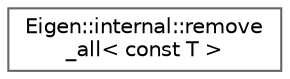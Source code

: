 digraph "Graphical Class Hierarchy"
{
 // LATEX_PDF_SIZE
  bgcolor="transparent";
  edge [fontname=Helvetica,fontsize=10,labelfontname=Helvetica,labelfontsize=10];
  node [fontname=Helvetica,fontsize=10,shape=box,height=0.2,width=0.4];
  rankdir="LR";
  Node0 [id="Node000000",label="Eigen::internal::remove\l_all\< const T \>",height=0.2,width=0.4,color="grey40", fillcolor="white", style="filled",URL="$structEigen_1_1internal_1_1remove__all_3_01const_01T_01_4.html",tooltip=" "];
}
